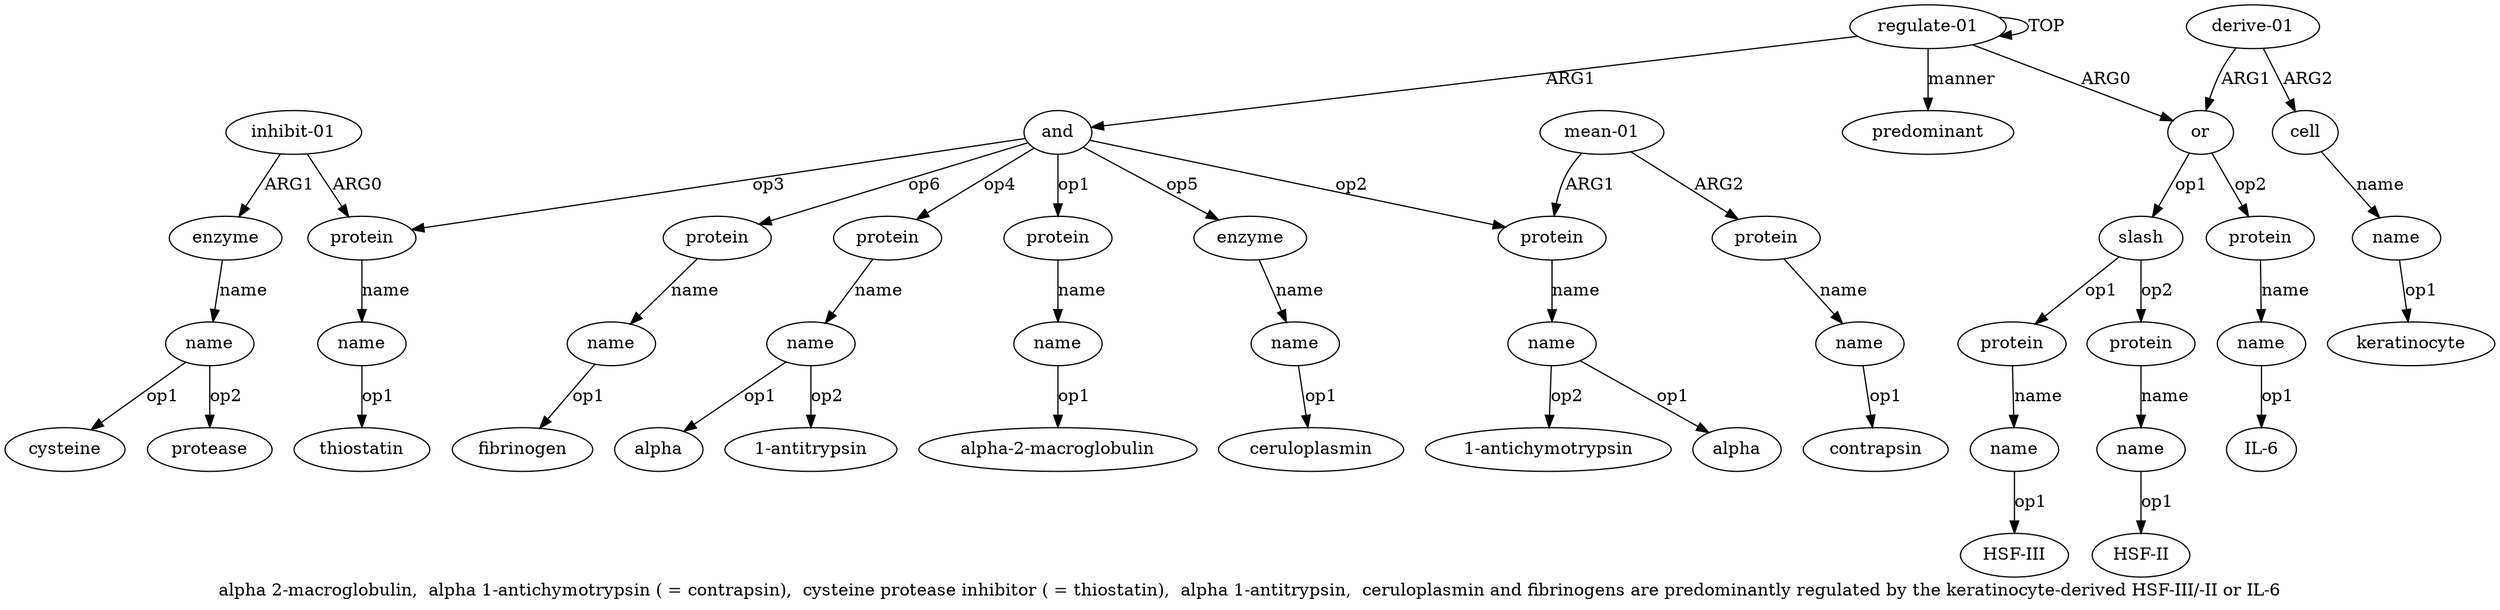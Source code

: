 digraph  {
	graph [label="alpha 2-macroglobulin,  alpha 1-antichymotrypsin ( = contrapsin),  cysteine protease inhibitor ( = thiostatin),  alpha 1-antitrypsin,  \
ceruloplasmin and fibrinogens are predominantly regulated by the keratinocyte-derived HSF-III/-II or IL-6"];
	node [label="\N"];
	a20	 [color=black,
		gold_ind=20,
		gold_label=protein,
		label=protein,
		test_ind=20,
		test_label=protein];
	a21	 [color=black,
		gold_ind=21,
		gold_label=name,
		label=name,
		test_ind=21,
		test_label=name];
	a20 -> a21 [key=0,
	color=black,
	gold_label=name,
	label=name,
	test_label=name];
"a21 thiostatin" [color=black,
	gold_ind=-1,
	gold_label=thiostatin,
	label=thiostatin,
	test_ind=-1,
	test_label=thiostatin];
a21 -> "a21 thiostatin" [key=0,
color=black,
gold_label=op1,
label=op1,
test_label=op1];
a22 [color=black,
gold_ind=22,
gold_label="inhibit-01",
label="inhibit-01",
test_ind=22,
test_label="inhibit-01"];
a22 -> a20 [key=0,
color=black,
gold_label=ARG0,
label=ARG0,
test_label=ARG0];
a23 [color=black,
gold_ind=23,
gold_label=enzyme,
label=enzyme,
test_ind=23,
test_label=enzyme];
a22 -> a23 [key=0,
color=black,
gold_label=ARG1,
label=ARG1,
test_label=ARG1];
a24 [color=black,
gold_ind=24,
gold_label=name,
label=name,
test_ind=24,
test_label=name];
a23 -> a24 [key=0,
color=black,
gold_label=name,
label=name,
test_label=name];
"a24 protease" [color=black,
gold_ind=-1,
gold_label=protease,
label=protease,
test_ind=-1,
test_label=protease];
a24 -> "a24 protease" [key=0,
color=black,
gold_label=op2,
label=op2,
test_label=op2];
"a24 cysteine" [color=black,
gold_ind=-1,
gold_label=cysteine,
label=cysteine,
test_ind=-1,
test_label=cysteine];
a24 -> "a24 cysteine" [key=0,
color=black,
gold_label=op1,
label=op1,
test_label=op1];
a25 [color=black,
gold_ind=25,
gold_label=protein,
label=protein,
test_ind=25,
test_label=protein];
a26 [color=black,
gold_ind=26,
gold_label=name,
label=name,
test_ind=26,
test_label=name];
a25 -> a26 [key=0,
color=black,
gold_label=name,
label=name,
test_label=name];
"a26 alpha" [color=black,
gold_ind=-1,
gold_label=alpha,
label=alpha,
test_ind=-1,
test_label=alpha];
a26 -> "a26 alpha" [key=0,
color=black,
gold_label=op1,
label=op1,
test_label=op1];
"a26 1-antitrypsin" [color=black,
gold_ind=-1,
gold_label="1-antitrypsin",
label="1-antitrypsin",
test_ind=-1,
test_label="1-antitrypsin"];
a26 -> "a26 1-antitrypsin" [key=0,
color=black,
gold_label=op2,
label=op2,
test_label=op2];
a27 [color=black,
gold_ind=27,
gold_label=enzyme,
label=enzyme,
test_ind=27,
test_label=enzyme];
a28 [color=black,
gold_ind=28,
gold_label=name,
label=name,
test_ind=28,
test_label=name];
a27 -> a28 [key=0,
color=black,
gold_label=name,
label=name,
test_label=name];
"a28 ceruloplasmin" [color=black,
gold_ind=-1,
gold_label=ceruloplasmin,
label=ceruloplasmin,
test_ind=-1,
test_label=ceruloplasmin];
a28 -> "a28 ceruloplasmin" [key=0,
color=black,
gold_label=op1,
label=op1,
test_label=op1];
a29 [color=black,
gold_ind=29,
gold_label=protein,
label=protein,
test_ind=29,
test_label=protein];
a30 [color=black,
gold_ind=30,
gold_label=name,
label=name,
test_ind=30,
test_label=name];
a29 -> a30 [key=0,
color=black,
gold_label=name,
label=name,
test_label=name];
a31 [color=black,
gold_ind=31,
gold_label=predominant,
label=predominant,
test_ind=31,
test_label=predominant];
"a30 fibrinogen" [color=black,
gold_ind=-1,
gold_label=fibrinogen,
label=fibrinogen,
test_ind=-1,
test_label=fibrinogen];
"a6 HSF-II" [color=black,
gold_ind=-1,
gold_label="HSF-II",
label="HSF-II",
test_ind=-1,
test_label="HSF-II"];
a30 -> "a30 fibrinogen" [key=0,
color=black,
gold_label=op1,
label=op1,
test_label=op1];
"a8 IL-6" [color=black,
gold_ind=-1,
gold_label="IL-6",
label="IL-6",
test_ind=-1,
test_label="IL-6"];
"a16 alpha" [color=black,
gold_ind=-1,
gold_label=alpha,
label=alpha,
test_ind=-1,
test_label=alpha];
"a14 alpha-2-macroglobulin" [color=black,
gold_ind=-1,
gold_label="alpha-2-macroglobulin",
label="alpha-2-macroglobulin",
test_ind=-1,
test_label="alpha-2-macroglobulin"];
"a16 1-antichymotrypsin" [color=black,
gold_ind=-1,
gold_label="1-antichymotrypsin",
label="1-antichymotrypsin",
test_ind=-1,
test_label="1-antichymotrypsin"];
a15 [color=black,
gold_ind=15,
gold_label=protein,
label=protein,
test_ind=15,
test_label=protein];
a16 [color=black,
gold_ind=16,
gold_label=name,
label=name,
test_ind=16,
test_label=name];
a15 -> a16 [key=0,
color=black,
gold_label=name,
label=name,
test_label=name];
a14 [color=black,
gold_ind=14,
gold_label=name,
label=name,
test_ind=14,
test_label=name];
a14 -> "a14 alpha-2-macroglobulin" [key=0,
color=black,
gold_label=op1,
label=op1,
test_label=op1];
a17 [color=black,
gold_ind=17,
gold_label="mean-01",
label="mean-01",
test_ind=17,
test_label="mean-01"];
a17 -> a15 [key=0,
color=black,
gold_label=ARG1,
label=ARG1,
test_label=ARG1];
a18 [color=black,
gold_ind=18,
gold_label=protein,
label=protein,
test_ind=18,
test_label=protein];
a17 -> a18 [key=0,
color=black,
gold_label=ARG2,
label=ARG2,
test_label=ARG2];
a16 -> "a16 alpha" [key=0,
color=black,
gold_label=op1,
label=op1,
test_label=op1];
a16 -> "a16 1-antichymotrypsin" [key=0,
color=black,
gold_label=op2,
label=op2,
test_label=op2];
a11 [color=black,
gold_ind=11,
gold_label=name,
label=name,
test_ind=11,
test_label=name];
"a11 keratinocyte" [color=black,
gold_ind=-1,
gold_label=keratinocyte,
label=keratinocyte,
test_ind=-1,
test_label=keratinocyte];
a11 -> "a11 keratinocyte" [key=0,
color=black,
gold_label=op1,
label=op1,
test_label=op1];
a10 [color=black,
gold_ind=10,
gold_label=cell,
label=cell,
test_ind=10,
test_label=cell];
a10 -> a11 [key=0,
color=black,
gold_label=name,
label=name,
test_label=name];
a13 [color=black,
gold_ind=13,
gold_label=protein,
label=protein,
test_ind=13,
test_label=protein];
a13 -> a14 [key=0,
color=black,
gold_label=name,
label=name,
test_label=name];
a12 [color=black,
gold_ind=12,
gold_label=and,
label=and,
test_ind=12,
test_label=and];
a12 -> a20 [key=0,
color=black,
gold_label=op3,
label=op3,
test_label=op3];
a12 -> a25 [key=0,
color=black,
gold_label=op4,
label=op4,
test_label=op4];
a12 -> a27 [key=0,
color=black,
gold_label=op5,
label=op5,
test_label=op5];
a12 -> a29 [key=0,
color=black,
gold_label=op6,
label=op6,
test_label=op6];
a12 -> a15 [key=0,
color=black,
gold_label=op2,
label=op2,
test_label=op2];
a12 -> a13 [key=0,
color=black,
gold_label=op1,
label=op1,
test_label=op1];
a19 [color=black,
gold_ind=19,
gold_label=name,
label=name,
test_ind=19,
test_label=name];
"a19 contrapsin" [color=black,
gold_ind=-1,
gold_label=contrapsin,
label=contrapsin,
test_ind=-1,
test_label=contrapsin];
a19 -> "a19 contrapsin" [key=0,
color=black,
gold_label=op1,
label=op1,
test_label=op1];
a18 -> a19 [key=0,
color=black,
gold_label=name,
label=name,
test_label=name];
a1 [color=black,
gold_ind=1,
gold_label=or,
label=or,
test_ind=1,
test_label=or];
a2 [color=black,
gold_ind=2,
gold_label=slash,
label=slash,
test_ind=2,
test_label=slash];
a1 -> a2 [key=0,
color=black,
gold_label=op1,
label=op1,
test_label=op1];
a7 [color=black,
gold_ind=7,
gold_label=protein,
label=protein,
test_ind=7,
test_label=protein];
a1 -> a7 [key=0,
color=black,
gold_label=op2,
label=op2,
test_label=op2];
a0 [color=black,
gold_ind=0,
gold_label="regulate-01",
label="regulate-01",
test_ind=0,
test_label="regulate-01"];
a0 -> a31 [key=0,
color=black,
gold_label=manner,
label=manner,
test_label=manner];
a0 -> a12 [key=0,
color=black,
gold_label=ARG1,
label=ARG1,
test_label=ARG1];
a0 -> a1 [key=0,
color=black,
gold_label=ARG0,
label=ARG0,
test_label=ARG0];
a0 -> a0 [key=0,
color=black,
gold_label=TOP,
label=TOP,
test_label=TOP];
a3 [color=black,
gold_ind=3,
gold_label=protein,
label=protein,
test_ind=3,
test_label=protein];
a4 [color=black,
gold_ind=4,
gold_label=name,
label=name,
test_ind=4,
test_label=name];
a3 -> a4 [key=0,
color=black,
gold_label=name,
label=name,
test_label=name];
a2 -> a3 [key=0,
color=black,
gold_label=op1,
label=op1,
test_label=op1];
a5 [color=black,
gold_ind=5,
gold_label=protein,
label=protein,
test_ind=5,
test_label=protein];
a2 -> a5 [key=0,
color=black,
gold_label=op2,
label=op2,
test_label=op2];
a6 [color=black,
gold_ind=6,
gold_label=name,
label=name,
test_ind=6,
test_label=name];
a5 -> a6 [key=0,
color=black,
gold_label=name,
label=name,
test_label=name];
"a4 HSF-III" [color=black,
gold_ind=-1,
gold_label="HSF-III",
label="HSF-III",
test_ind=-1,
test_label="HSF-III"];
a4 -> "a4 HSF-III" [key=0,
color=black,
gold_label=op1,
label=op1,
test_label=op1];
a8 [color=black,
gold_ind=8,
gold_label=name,
label=name,
test_ind=8,
test_label=name];
a7 -> a8 [key=0,
color=black,
gold_label=name,
label=name,
test_label=name];
a6 -> "a6 HSF-II" [key=0,
color=black,
gold_label=op1,
label=op1,
test_label=op1];
a9 [color=black,
gold_ind=9,
gold_label="derive-01",
label="derive-01",
test_ind=9,
test_label="derive-01"];
a9 -> a10 [key=0,
color=black,
gold_label=ARG2,
label=ARG2,
test_label=ARG2];
a9 -> a1 [key=0,
color=black,
gold_label=ARG1,
label=ARG1,
test_label=ARG1];
a8 -> "a8 IL-6" [key=0,
color=black,
gold_label=op1,
label=op1,
test_label=op1];
}
